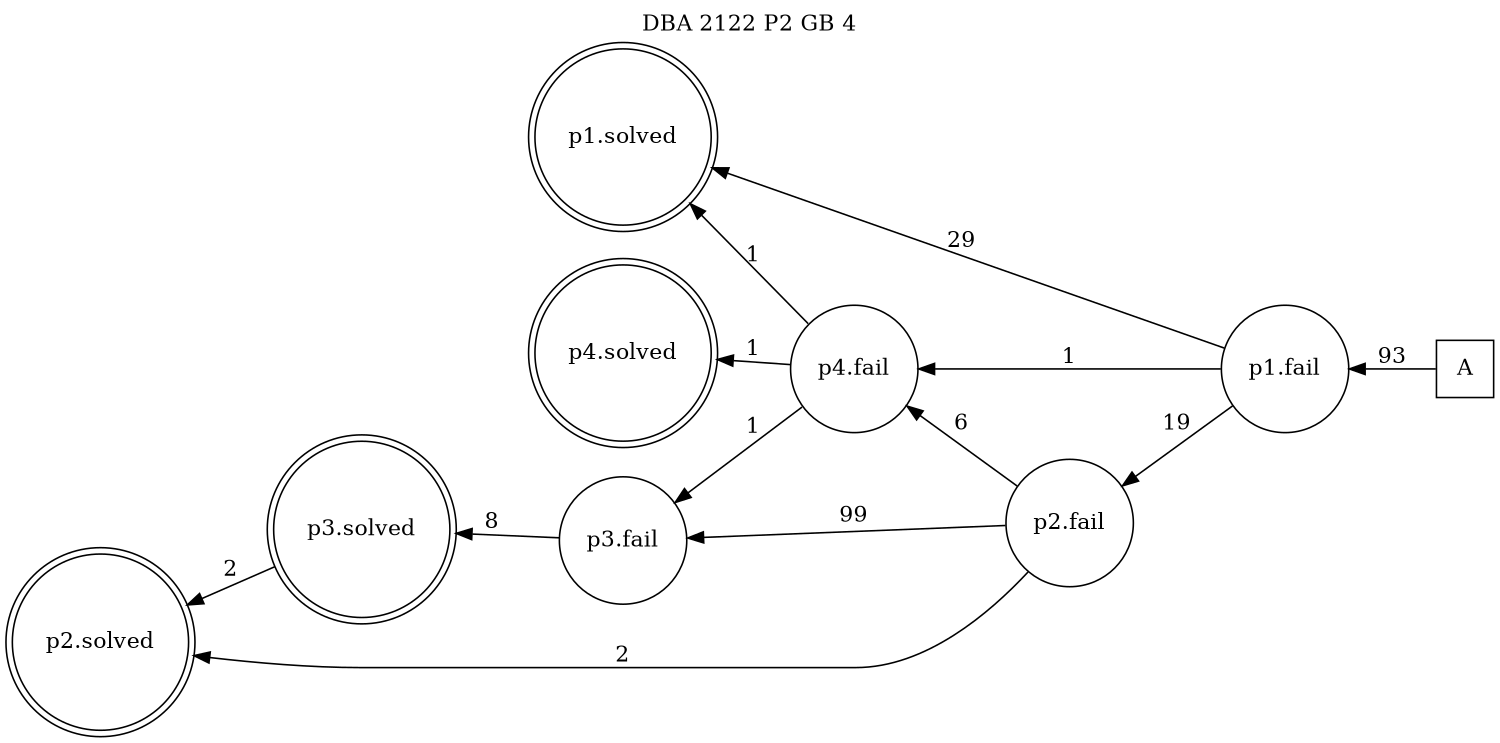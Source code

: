 digraph DBA_2122_P2_GB_4_GOOD {
labelloc="tl"
label= " DBA 2122 P2 GB 4 "
rankdir="RL";
graph [ size=" 10 , 10 !"]

"A" [shape="square" label="A"]
"p1.fail" [shape="circle" label="p1.fail"]
"p1.solved" [shape="doublecircle" label="p1.solved"]
"p2.fail" [shape="circle" label="p2.fail"]
"p3.fail" [shape="circle" label="p3.fail"]
"p4.fail" [shape="circle" label="p4.fail"]
"p2.solved" [shape="doublecircle" label="p2.solved"]
"p3.solved" [shape="doublecircle" label="p3.solved"]
"p4.solved" [shape="doublecircle" label="p4.solved"]
"A" -> "p1.fail" [ label=93]
"p1.fail" -> "p1.solved" [ label=29]
"p1.fail" -> "p2.fail" [ label=19]
"p1.fail" -> "p4.fail" [ label=1]
"p2.fail" -> "p3.fail" [ label=99]
"p2.fail" -> "p4.fail" [ label=6]
"p2.fail" -> "p2.solved" [ label=2]
"p3.fail" -> "p3.solved" [ label=8]
"p4.fail" -> "p1.solved" [ label=1]
"p4.fail" -> "p3.fail" [ label=1]
"p4.fail" -> "p4.solved" [ label=1]
"p3.solved" -> "p2.solved" [ label=2]
}
